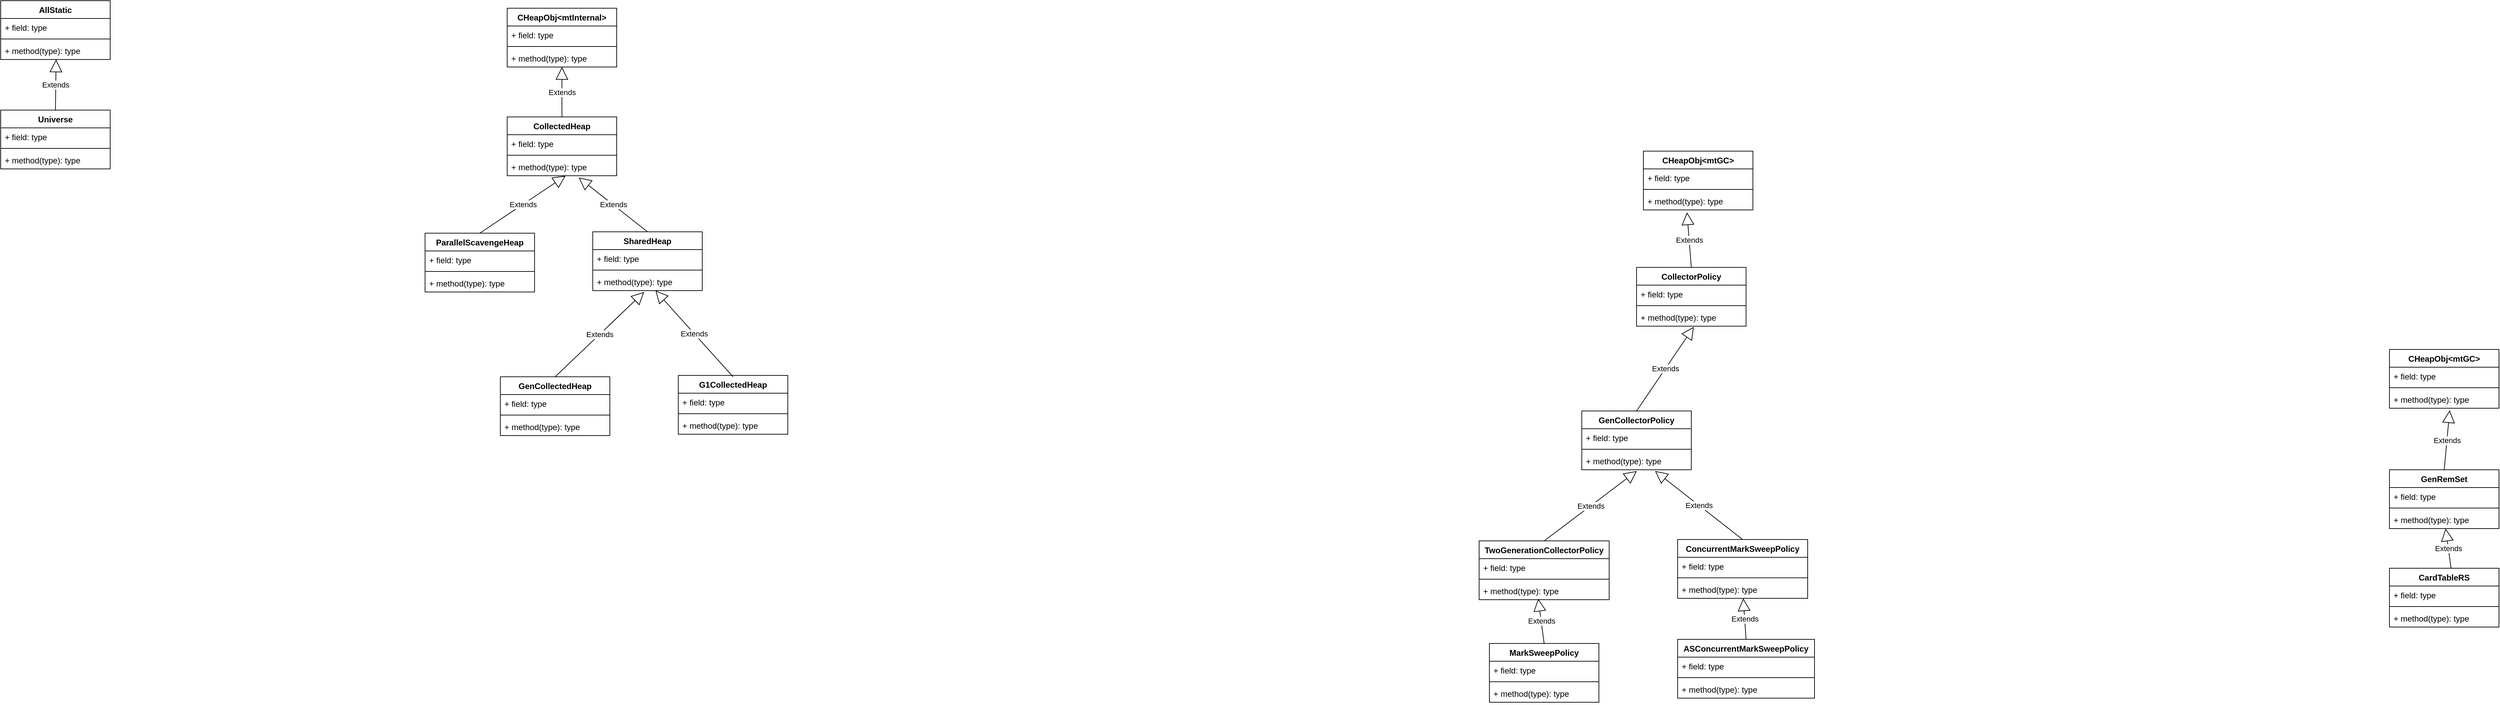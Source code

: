 <mxfile version="13.9.8" type="device"><diagram id="rnsZKOZ5hXB4rAUBjZo9" name="第 1 页"><mxGraphModel dx="1186" dy="592" grid="1" gridSize="10" guides="1" tooltips="1" connect="1" arrows="1" fold="1" page="1" pageScale="1" pageWidth="33000" pageHeight="46810" math="0" shadow="0"><root><mxCell id="0"/><mxCell id="1" parent="0"/><mxCell id="3cCr9pCbtUFyk3-1MCqQ-1" value="AllStatic" style="swimlane;fontStyle=1;align=center;verticalAlign=top;childLayout=stackLayout;horizontal=1;startSize=26;horizontalStack=0;resizeParent=1;resizeParentMax=0;resizeLast=0;collapsible=1;marginBottom=0;" vertex="1" parent="1"><mxGeometry x="540" y="150" width="160" height="86" as="geometry"/></mxCell><mxCell id="3cCr9pCbtUFyk3-1MCqQ-2" value="+ field: type" style="text;strokeColor=none;fillColor=none;align=left;verticalAlign=top;spacingLeft=4;spacingRight=4;overflow=hidden;rotatable=0;points=[[0,0.5],[1,0.5]];portConstraint=eastwest;" vertex="1" parent="3cCr9pCbtUFyk3-1MCqQ-1"><mxGeometry y="26" width="160" height="26" as="geometry"/></mxCell><mxCell id="3cCr9pCbtUFyk3-1MCqQ-3" value="" style="line;strokeWidth=1;fillColor=none;align=left;verticalAlign=middle;spacingTop=-1;spacingLeft=3;spacingRight=3;rotatable=0;labelPosition=right;points=[];portConstraint=eastwest;" vertex="1" parent="3cCr9pCbtUFyk3-1MCqQ-1"><mxGeometry y="52" width="160" height="8" as="geometry"/></mxCell><mxCell id="3cCr9pCbtUFyk3-1MCqQ-4" value="+ method(type): type" style="text;strokeColor=none;fillColor=none;align=left;verticalAlign=top;spacingLeft=4;spacingRight=4;overflow=hidden;rotatable=0;points=[[0,0.5],[1,0.5]];portConstraint=eastwest;" vertex="1" parent="3cCr9pCbtUFyk3-1MCqQ-1"><mxGeometry y="60" width="160" height="26" as="geometry"/></mxCell><mxCell id="3cCr9pCbtUFyk3-1MCqQ-5" value="Universe" style="swimlane;fontStyle=1;align=center;verticalAlign=top;childLayout=stackLayout;horizontal=1;startSize=26;horizontalStack=0;resizeParent=1;resizeParentMax=0;resizeLast=0;collapsible=1;marginBottom=0;" vertex="1" parent="1"><mxGeometry x="540" y="310" width="160" height="86" as="geometry"/></mxCell><mxCell id="3cCr9pCbtUFyk3-1MCqQ-13" value="Extends" style="endArrow=block;endSize=16;endFill=0;html=1;entryX=0.506;entryY=1;entryDx=0;entryDy=0;entryPerimeter=0;" edge="1" parent="3cCr9pCbtUFyk3-1MCqQ-5" target="3cCr9pCbtUFyk3-1MCqQ-4"><mxGeometry width="160" relative="1" as="geometry"><mxPoint x="80" as="sourcePoint"/><mxPoint x="240" as="targetPoint"/></mxGeometry></mxCell><mxCell id="3cCr9pCbtUFyk3-1MCqQ-6" value="+ field: type" style="text;strokeColor=none;fillColor=none;align=left;verticalAlign=top;spacingLeft=4;spacingRight=4;overflow=hidden;rotatable=0;points=[[0,0.5],[1,0.5]];portConstraint=eastwest;" vertex="1" parent="3cCr9pCbtUFyk3-1MCqQ-5"><mxGeometry y="26" width="160" height="26" as="geometry"/></mxCell><mxCell id="3cCr9pCbtUFyk3-1MCqQ-7" value="" style="line;strokeWidth=1;fillColor=none;align=left;verticalAlign=middle;spacingTop=-1;spacingLeft=3;spacingRight=3;rotatable=0;labelPosition=right;points=[];portConstraint=eastwest;" vertex="1" parent="3cCr9pCbtUFyk3-1MCqQ-5"><mxGeometry y="52" width="160" height="8" as="geometry"/></mxCell><mxCell id="3cCr9pCbtUFyk3-1MCqQ-8" value="+ method(type): type" style="text;strokeColor=none;fillColor=none;align=left;verticalAlign=top;spacingLeft=4;spacingRight=4;overflow=hidden;rotatable=0;points=[[0,0.5],[1,0.5]];portConstraint=eastwest;" vertex="1" parent="3cCr9pCbtUFyk3-1MCqQ-5"><mxGeometry y="60" width="160" height="26" as="geometry"/></mxCell><mxCell id="3cCr9pCbtUFyk3-1MCqQ-14" value="CollectedHeap" style="swimlane;fontStyle=1;align=center;verticalAlign=top;childLayout=stackLayout;horizontal=1;startSize=26;horizontalStack=0;resizeParent=1;resizeParentMax=0;resizeLast=0;collapsible=1;marginBottom=0;" vertex="1" parent="1"><mxGeometry x="1280" y="320" width="160" height="86" as="geometry"/></mxCell><mxCell id="3cCr9pCbtUFyk3-1MCqQ-22" value="Extends" style="endArrow=block;endSize=16;endFill=0;html=1;" edge="1" parent="3cCr9pCbtUFyk3-1MCqQ-14" target="3cCr9pCbtUFyk3-1MCqQ-21"><mxGeometry width="160" relative="1" as="geometry"><mxPoint x="80" as="sourcePoint"/><mxPoint x="240" as="targetPoint"/></mxGeometry></mxCell><mxCell id="3cCr9pCbtUFyk3-1MCqQ-15" value="+ field: type" style="text;strokeColor=none;fillColor=none;align=left;verticalAlign=top;spacingLeft=4;spacingRight=4;overflow=hidden;rotatable=0;points=[[0,0.5],[1,0.5]];portConstraint=eastwest;" vertex="1" parent="3cCr9pCbtUFyk3-1MCqQ-14"><mxGeometry y="26" width="160" height="26" as="geometry"/></mxCell><mxCell id="3cCr9pCbtUFyk3-1MCqQ-16" value="" style="line;strokeWidth=1;fillColor=none;align=left;verticalAlign=middle;spacingTop=-1;spacingLeft=3;spacingRight=3;rotatable=0;labelPosition=right;points=[];portConstraint=eastwest;" vertex="1" parent="3cCr9pCbtUFyk3-1MCqQ-14"><mxGeometry y="52" width="160" height="8" as="geometry"/></mxCell><mxCell id="3cCr9pCbtUFyk3-1MCqQ-17" value="+ method(type): type" style="text;strokeColor=none;fillColor=none;align=left;verticalAlign=top;spacingLeft=4;spacingRight=4;overflow=hidden;rotatable=0;points=[[0,0.5],[1,0.5]];portConstraint=eastwest;" vertex="1" parent="3cCr9pCbtUFyk3-1MCqQ-14"><mxGeometry y="60" width="160" height="26" as="geometry"/></mxCell><mxCell id="3cCr9pCbtUFyk3-1MCqQ-18" value="CHeapObj&lt;mtInternal&gt;" style="swimlane;fontStyle=1;align=center;verticalAlign=top;childLayout=stackLayout;horizontal=1;startSize=26;horizontalStack=0;resizeParent=1;resizeParentMax=0;resizeLast=0;collapsible=1;marginBottom=0;" vertex="1" parent="1"><mxGeometry x="1280" y="161" width="160" height="86" as="geometry"/></mxCell><mxCell id="3cCr9pCbtUFyk3-1MCqQ-19" value="+ field: type" style="text;strokeColor=none;fillColor=none;align=left;verticalAlign=top;spacingLeft=4;spacingRight=4;overflow=hidden;rotatable=0;points=[[0,0.5],[1,0.5]];portConstraint=eastwest;" vertex="1" parent="3cCr9pCbtUFyk3-1MCqQ-18"><mxGeometry y="26" width="160" height="26" as="geometry"/></mxCell><mxCell id="3cCr9pCbtUFyk3-1MCqQ-20" value="" style="line;strokeWidth=1;fillColor=none;align=left;verticalAlign=middle;spacingTop=-1;spacingLeft=3;spacingRight=3;rotatable=0;labelPosition=right;points=[];portConstraint=eastwest;" vertex="1" parent="3cCr9pCbtUFyk3-1MCqQ-18"><mxGeometry y="52" width="160" height="8" as="geometry"/></mxCell><mxCell id="3cCr9pCbtUFyk3-1MCqQ-21" value="+ method(type): type" style="text;strokeColor=none;fillColor=none;align=left;verticalAlign=top;spacingLeft=4;spacingRight=4;overflow=hidden;rotatable=0;points=[[0,0.5],[1,0.5]];portConstraint=eastwest;" vertex="1" parent="3cCr9pCbtUFyk3-1MCqQ-18"><mxGeometry y="60" width="160" height="26" as="geometry"/></mxCell><mxCell id="3cCr9pCbtUFyk3-1MCqQ-23" value="ParallelScavengeHeap" style="swimlane;fontStyle=1;align=center;verticalAlign=top;childLayout=stackLayout;horizontal=1;startSize=26;horizontalStack=0;resizeParent=1;resizeParentMax=0;resizeLast=0;collapsible=1;marginBottom=0;" vertex="1" parent="1"><mxGeometry x="1160" y="490" width="160" height="86" as="geometry"/></mxCell><mxCell id="3cCr9pCbtUFyk3-1MCqQ-27" value="Extends" style="endArrow=block;endSize=16;endFill=0;html=1;entryX=0.533;entryY=1.006;entryDx=0;entryDy=0;entryPerimeter=0;" edge="1" parent="3cCr9pCbtUFyk3-1MCqQ-23" target="3cCr9pCbtUFyk3-1MCqQ-17"><mxGeometry width="160" relative="1" as="geometry"><mxPoint x="80" as="sourcePoint"/><mxPoint x="240" as="targetPoint"/></mxGeometry></mxCell><mxCell id="3cCr9pCbtUFyk3-1MCqQ-24" value="+ field: type" style="text;strokeColor=none;fillColor=none;align=left;verticalAlign=top;spacingLeft=4;spacingRight=4;overflow=hidden;rotatable=0;points=[[0,0.5],[1,0.5]];portConstraint=eastwest;" vertex="1" parent="3cCr9pCbtUFyk3-1MCqQ-23"><mxGeometry y="26" width="160" height="26" as="geometry"/></mxCell><mxCell id="3cCr9pCbtUFyk3-1MCqQ-25" value="" style="line;strokeWidth=1;fillColor=none;align=left;verticalAlign=middle;spacingTop=-1;spacingLeft=3;spacingRight=3;rotatable=0;labelPosition=right;points=[];portConstraint=eastwest;" vertex="1" parent="3cCr9pCbtUFyk3-1MCqQ-23"><mxGeometry y="52" width="160" height="8" as="geometry"/></mxCell><mxCell id="3cCr9pCbtUFyk3-1MCqQ-26" value="+ method(type): type" style="text;strokeColor=none;fillColor=none;align=left;verticalAlign=top;spacingLeft=4;spacingRight=4;overflow=hidden;rotatable=0;points=[[0,0.5],[1,0.5]];portConstraint=eastwest;" vertex="1" parent="3cCr9pCbtUFyk3-1MCqQ-23"><mxGeometry y="60" width="160" height="26" as="geometry"/></mxCell><mxCell id="3cCr9pCbtUFyk3-1MCqQ-28" value="MarkSweepPolicy" style="swimlane;fontStyle=1;align=center;verticalAlign=top;childLayout=stackLayout;horizontal=1;startSize=26;horizontalStack=0;resizeParent=1;resizeParentMax=0;resizeLast=0;collapsible=1;marginBottom=0;" vertex="1" parent="1"><mxGeometry x="2715" y="1090" width="160" height="86" as="geometry"/></mxCell><mxCell id="3cCr9pCbtUFyk3-1MCqQ-36" value="Extends" style="endArrow=block;endSize=16;endFill=0;html=1;entryX=0.454;entryY=0.942;entryDx=0;entryDy=0;entryPerimeter=0;" edge="1" parent="3cCr9pCbtUFyk3-1MCqQ-28" target="3cCr9pCbtUFyk3-1MCqQ-35"><mxGeometry width="160" relative="1" as="geometry"><mxPoint x="80" as="sourcePoint"/><mxPoint x="240" as="targetPoint"/></mxGeometry></mxCell><mxCell id="3cCr9pCbtUFyk3-1MCqQ-29" value="+ field: type" style="text;strokeColor=none;fillColor=none;align=left;verticalAlign=top;spacingLeft=4;spacingRight=4;overflow=hidden;rotatable=0;points=[[0,0.5],[1,0.5]];portConstraint=eastwest;" vertex="1" parent="3cCr9pCbtUFyk3-1MCqQ-28"><mxGeometry y="26" width="160" height="26" as="geometry"/></mxCell><mxCell id="3cCr9pCbtUFyk3-1MCqQ-30" value="" style="line;strokeWidth=1;fillColor=none;align=left;verticalAlign=middle;spacingTop=-1;spacingLeft=3;spacingRight=3;rotatable=0;labelPosition=right;points=[];portConstraint=eastwest;" vertex="1" parent="3cCr9pCbtUFyk3-1MCqQ-28"><mxGeometry y="52" width="160" height="8" as="geometry"/></mxCell><mxCell id="3cCr9pCbtUFyk3-1MCqQ-31" value="+ method(type): type" style="text;strokeColor=none;fillColor=none;align=left;verticalAlign=top;spacingLeft=4;spacingRight=4;overflow=hidden;rotatable=0;points=[[0,0.5],[1,0.5]];portConstraint=eastwest;" vertex="1" parent="3cCr9pCbtUFyk3-1MCqQ-28"><mxGeometry y="60" width="160" height="26" as="geometry"/></mxCell><mxCell id="3cCr9pCbtUFyk3-1MCqQ-32" value="TwoGenerationCollectorPolicy" style="swimlane;fontStyle=1;align=center;verticalAlign=top;childLayout=stackLayout;horizontal=1;startSize=26;horizontalStack=0;resizeParent=1;resizeParentMax=0;resizeLast=0;collapsible=1;marginBottom=0;" vertex="1" parent="1"><mxGeometry x="2700" y="940" width="190" height="86" as="geometry"/></mxCell><mxCell id="3cCr9pCbtUFyk3-1MCqQ-41" value="Extends" style="endArrow=block;endSize=16;endFill=0;html=1;entryX=0.502;entryY=1.071;entryDx=0;entryDy=0;entryPerimeter=0;" edge="1" parent="3cCr9pCbtUFyk3-1MCqQ-32" target="3cCr9pCbtUFyk3-1MCqQ-40"><mxGeometry width="160" relative="1" as="geometry"><mxPoint x="95" as="sourcePoint"/><mxPoint x="255" as="targetPoint"/></mxGeometry></mxCell><mxCell id="3cCr9pCbtUFyk3-1MCqQ-33" value="+ field: type" style="text;strokeColor=none;fillColor=none;align=left;verticalAlign=top;spacingLeft=4;spacingRight=4;overflow=hidden;rotatable=0;points=[[0,0.5],[1,0.5]];portConstraint=eastwest;" vertex="1" parent="3cCr9pCbtUFyk3-1MCqQ-32"><mxGeometry y="26" width="190" height="26" as="geometry"/></mxCell><mxCell id="3cCr9pCbtUFyk3-1MCqQ-34" value="" style="line;strokeWidth=1;fillColor=none;align=left;verticalAlign=middle;spacingTop=-1;spacingLeft=3;spacingRight=3;rotatable=0;labelPosition=right;points=[];portConstraint=eastwest;" vertex="1" parent="3cCr9pCbtUFyk3-1MCqQ-32"><mxGeometry y="52" width="190" height="8" as="geometry"/></mxCell><mxCell id="3cCr9pCbtUFyk3-1MCqQ-35" value="+ method(type): type" style="text;strokeColor=none;fillColor=none;align=left;verticalAlign=top;spacingLeft=4;spacingRight=4;overflow=hidden;rotatable=0;points=[[0,0.5],[1,0.5]];portConstraint=eastwest;" vertex="1" parent="3cCr9pCbtUFyk3-1MCqQ-32"><mxGeometry y="60" width="190" height="26" as="geometry"/></mxCell><mxCell id="3cCr9pCbtUFyk3-1MCqQ-37" value="GenCollectorPolicy" style="swimlane;fontStyle=1;align=center;verticalAlign=top;childLayout=stackLayout;horizontal=1;startSize=26;horizontalStack=0;resizeParent=1;resizeParentMax=0;resizeLast=0;collapsible=1;marginBottom=0;" vertex="1" parent="1"><mxGeometry x="2850" y="750" width="160" height="86" as="geometry"/></mxCell><mxCell id="3cCr9pCbtUFyk3-1MCqQ-46" value="Extends" style="endArrow=block;endSize=16;endFill=0;html=1;entryX=0.523;entryY=1.038;entryDx=0;entryDy=0;entryPerimeter=0;" edge="1" parent="3cCr9pCbtUFyk3-1MCqQ-37" target="3cCr9pCbtUFyk3-1MCqQ-45"><mxGeometry width="160" relative="1" as="geometry"><mxPoint x="80" as="sourcePoint"/><mxPoint x="240" as="targetPoint"/></mxGeometry></mxCell><mxCell id="3cCr9pCbtUFyk3-1MCqQ-38" value="+ field: type" style="text;strokeColor=none;fillColor=none;align=left;verticalAlign=top;spacingLeft=4;spacingRight=4;overflow=hidden;rotatable=0;points=[[0,0.5],[1,0.5]];portConstraint=eastwest;" vertex="1" parent="3cCr9pCbtUFyk3-1MCqQ-37"><mxGeometry y="26" width="160" height="26" as="geometry"/></mxCell><mxCell id="3cCr9pCbtUFyk3-1MCqQ-39" value="" style="line;strokeWidth=1;fillColor=none;align=left;verticalAlign=middle;spacingTop=-1;spacingLeft=3;spacingRight=3;rotatable=0;labelPosition=right;points=[];portConstraint=eastwest;" vertex="1" parent="3cCr9pCbtUFyk3-1MCqQ-37"><mxGeometry y="52" width="160" height="8" as="geometry"/></mxCell><mxCell id="3cCr9pCbtUFyk3-1MCqQ-40" value="+ method(type): type" style="text;strokeColor=none;fillColor=none;align=left;verticalAlign=top;spacingLeft=4;spacingRight=4;overflow=hidden;rotatable=0;points=[[0,0.5],[1,0.5]];portConstraint=eastwest;" vertex="1" parent="3cCr9pCbtUFyk3-1MCqQ-37"><mxGeometry y="60" width="160" height="26" as="geometry"/></mxCell><mxCell id="3cCr9pCbtUFyk3-1MCqQ-42" value="CollectorPolicy" style="swimlane;fontStyle=1;align=center;verticalAlign=top;childLayout=stackLayout;horizontal=1;startSize=26;horizontalStack=0;resizeParent=1;resizeParentMax=0;resizeLast=0;collapsible=1;marginBottom=0;" vertex="1" parent="1"><mxGeometry x="2930" y="540" width="160" height="86" as="geometry"/></mxCell><mxCell id="3cCr9pCbtUFyk3-1MCqQ-51" value="Extends" style="endArrow=block;endSize=16;endFill=0;html=1;entryX=0.398;entryY=1.135;entryDx=0;entryDy=0;entryPerimeter=0;" edge="1" parent="3cCr9pCbtUFyk3-1MCqQ-42" target="3cCr9pCbtUFyk3-1MCqQ-50"><mxGeometry width="160" relative="1" as="geometry"><mxPoint x="80" as="sourcePoint"/><mxPoint x="100" y="-80" as="targetPoint"/></mxGeometry></mxCell><mxCell id="3cCr9pCbtUFyk3-1MCqQ-43" value="+ field: type" style="text;strokeColor=none;fillColor=none;align=left;verticalAlign=top;spacingLeft=4;spacingRight=4;overflow=hidden;rotatable=0;points=[[0,0.5],[1,0.5]];portConstraint=eastwest;" vertex="1" parent="3cCr9pCbtUFyk3-1MCqQ-42"><mxGeometry y="26" width="160" height="26" as="geometry"/></mxCell><mxCell id="3cCr9pCbtUFyk3-1MCqQ-44" value="" style="line;strokeWidth=1;fillColor=none;align=left;verticalAlign=middle;spacingTop=-1;spacingLeft=3;spacingRight=3;rotatable=0;labelPosition=right;points=[];portConstraint=eastwest;" vertex="1" parent="3cCr9pCbtUFyk3-1MCqQ-42"><mxGeometry y="52" width="160" height="8" as="geometry"/></mxCell><mxCell id="3cCr9pCbtUFyk3-1MCqQ-45" value="+ method(type): type" style="text;strokeColor=none;fillColor=none;align=left;verticalAlign=top;spacingLeft=4;spacingRight=4;overflow=hidden;rotatable=0;points=[[0,0.5],[1,0.5]];portConstraint=eastwest;" vertex="1" parent="3cCr9pCbtUFyk3-1MCqQ-42"><mxGeometry y="60" width="160" height="26" as="geometry"/></mxCell><mxCell id="3cCr9pCbtUFyk3-1MCqQ-47" value="CHeapObj&lt;mtGC&gt;" style="swimlane;fontStyle=1;align=center;verticalAlign=top;childLayout=stackLayout;horizontal=1;startSize=26;horizontalStack=0;resizeParent=1;resizeParentMax=0;resizeLast=0;collapsible=1;marginBottom=0;" vertex="1" parent="1"><mxGeometry x="2940" y="370" width="160" height="86" as="geometry"/></mxCell><mxCell id="3cCr9pCbtUFyk3-1MCqQ-48" value="+ field: type" style="text;strokeColor=none;fillColor=none;align=left;verticalAlign=top;spacingLeft=4;spacingRight=4;overflow=hidden;rotatable=0;points=[[0,0.5],[1,0.5]];portConstraint=eastwest;" vertex="1" parent="3cCr9pCbtUFyk3-1MCqQ-47"><mxGeometry y="26" width="160" height="26" as="geometry"/></mxCell><mxCell id="3cCr9pCbtUFyk3-1MCqQ-49" value="" style="line;strokeWidth=1;fillColor=none;align=left;verticalAlign=middle;spacingTop=-1;spacingLeft=3;spacingRight=3;rotatable=0;labelPosition=right;points=[];portConstraint=eastwest;" vertex="1" parent="3cCr9pCbtUFyk3-1MCqQ-47"><mxGeometry y="52" width="160" height="8" as="geometry"/></mxCell><mxCell id="3cCr9pCbtUFyk3-1MCqQ-50" value="+ method(type): type" style="text;strokeColor=none;fillColor=none;align=left;verticalAlign=top;spacingLeft=4;spacingRight=4;overflow=hidden;rotatable=0;points=[[0,0.5],[1,0.5]];portConstraint=eastwest;" vertex="1" parent="3cCr9pCbtUFyk3-1MCqQ-47"><mxGeometry y="60" width="160" height="26" as="geometry"/></mxCell><mxCell id="3cCr9pCbtUFyk3-1MCqQ-52" value="ConcurrentMarkSweepPolicy" style="swimlane;fontStyle=1;align=center;verticalAlign=top;childLayout=stackLayout;horizontal=1;startSize=26;horizontalStack=0;resizeParent=1;resizeParentMax=0;resizeLast=0;collapsible=1;marginBottom=0;" vertex="1" parent="1"><mxGeometry x="2990" y="938" width="190" height="86" as="geometry"/></mxCell><mxCell id="3cCr9pCbtUFyk3-1MCqQ-53" value="+ field: type" style="text;strokeColor=none;fillColor=none;align=left;verticalAlign=top;spacingLeft=4;spacingRight=4;overflow=hidden;rotatable=0;points=[[0,0.5],[1,0.5]];portConstraint=eastwest;" vertex="1" parent="3cCr9pCbtUFyk3-1MCqQ-52"><mxGeometry y="26" width="190" height="26" as="geometry"/></mxCell><mxCell id="3cCr9pCbtUFyk3-1MCqQ-54" value="" style="line;strokeWidth=1;fillColor=none;align=left;verticalAlign=middle;spacingTop=-1;spacingLeft=3;spacingRight=3;rotatable=0;labelPosition=right;points=[];portConstraint=eastwest;" vertex="1" parent="3cCr9pCbtUFyk3-1MCqQ-52"><mxGeometry y="52" width="190" height="8" as="geometry"/></mxCell><mxCell id="3cCr9pCbtUFyk3-1MCqQ-55" value="+ method(type): type" style="text;strokeColor=none;fillColor=none;align=left;verticalAlign=top;spacingLeft=4;spacingRight=4;overflow=hidden;rotatable=0;points=[[0,0.5],[1,0.5]];portConstraint=eastwest;" vertex="1" parent="3cCr9pCbtUFyk3-1MCqQ-52"><mxGeometry y="60" width="190" height="26" as="geometry"/></mxCell><mxCell id="3cCr9pCbtUFyk3-1MCqQ-56" value="Extends" style="endArrow=block;endSize=16;endFill=0;html=1;entryX=0.669;entryY=1.071;entryDx=0;entryDy=0;entryPerimeter=0;exitX=0.5;exitY=0;exitDx=0;exitDy=0;" edge="1" parent="1" source="3cCr9pCbtUFyk3-1MCqQ-52" target="3cCr9pCbtUFyk3-1MCqQ-40"><mxGeometry width="160" relative="1" as="geometry"><mxPoint x="3080" y="940" as="sourcePoint"/><mxPoint x="3240" y="940" as="targetPoint"/></mxGeometry></mxCell><mxCell id="3cCr9pCbtUFyk3-1MCqQ-57" value="ASConcurrentMarkSweepPolicy" style="swimlane;fontStyle=1;align=center;verticalAlign=top;childLayout=stackLayout;horizontal=1;startSize=26;horizontalStack=0;resizeParent=1;resizeParentMax=0;resizeLast=0;collapsible=1;marginBottom=0;" vertex="1" parent="1"><mxGeometry x="2990" y="1084" width="200" height="86" as="geometry"/></mxCell><mxCell id="3cCr9pCbtUFyk3-1MCqQ-58" value="+ field: type" style="text;strokeColor=none;fillColor=none;align=left;verticalAlign=top;spacingLeft=4;spacingRight=4;overflow=hidden;rotatable=0;points=[[0,0.5],[1,0.5]];portConstraint=eastwest;" vertex="1" parent="3cCr9pCbtUFyk3-1MCqQ-57"><mxGeometry y="26" width="200" height="26" as="geometry"/></mxCell><mxCell id="3cCr9pCbtUFyk3-1MCqQ-59" value="" style="line;strokeWidth=1;fillColor=none;align=left;verticalAlign=middle;spacingTop=-1;spacingLeft=3;spacingRight=3;rotatable=0;labelPosition=right;points=[];portConstraint=eastwest;" vertex="1" parent="3cCr9pCbtUFyk3-1MCqQ-57"><mxGeometry y="52" width="200" height="8" as="geometry"/></mxCell><mxCell id="3cCr9pCbtUFyk3-1MCqQ-60" value="+ method(type): type" style="text;strokeColor=none;fillColor=none;align=left;verticalAlign=top;spacingLeft=4;spacingRight=4;overflow=hidden;rotatable=0;points=[[0,0.5],[1,0.5]];portConstraint=eastwest;" vertex="1" parent="3cCr9pCbtUFyk3-1MCqQ-57"><mxGeometry y="60" width="200" height="26" as="geometry"/></mxCell><mxCell id="3cCr9pCbtUFyk3-1MCqQ-61" value="Extends" style="endArrow=block;endSize=16;endFill=0;html=1;exitX=0.5;exitY=0;exitDx=0;exitDy=0;" edge="1" parent="1" source="3cCr9pCbtUFyk3-1MCqQ-57" target="3cCr9pCbtUFyk3-1MCqQ-55"><mxGeometry width="160" relative="1" as="geometry"><mxPoint x="3090" y="1080" as="sourcePoint"/><mxPoint x="3250" y="1080" as="targetPoint"/></mxGeometry></mxCell><mxCell id="3cCr9pCbtUFyk3-1MCqQ-62" value="SharedHeap" style="swimlane;fontStyle=1;align=center;verticalAlign=top;childLayout=stackLayout;horizontal=1;startSize=26;horizontalStack=0;resizeParent=1;resizeParentMax=0;resizeLast=0;collapsible=1;marginBottom=0;" vertex="1" parent="1"><mxGeometry x="1405" y="488" width="160" height="86" as="geometry"/></mxCell><mxCell id="3cCr9pCbtUFyk3-1MCqQ-63" value="+ field: type" style="text;strokeColor=none;fillColor=none;align=left;verticalAlign=top;spacingLeft=4;spacingRight=4;overflow=hidden;rotatable=0;points=[[0,0.5],[1,0.5]];portConstraint=eastwest;" vertex="1" parent="3cCr9pCbtUFyk3-1MCqQ-62"><mxGeometry y="26" width="160" height="26" as="geometry"/></mxCell><mxCell id="3cCr9pCbtUFyk3-1MCqQ-64" value="" style="line;strokeWidth=1;fillColor=none;align=left;verticalAlign=middle;spacingTop=-1;spacingLeft=3;spacingRight=3;rotatable=0;labelPosition=right;points=[];portConstraint=eastwest;" vertex="1" parent="3cCr9pCbtUFyk3-1MCqQ-62"><mxGeometry y="52" width="160" height="8" as="geometry"/></mxCell><mxCell id="3cCr9pCbtUFyk3-1MCqQ-65" value="+ method(type): type" style="text;strokeColor=none;fillColor=none;align=left;verticalAlign=top;spacingLeft=4;spacingRight=4;overflow=hidden;rotatable=0;points=[[0,0.5],[1,0.5]];portConstraint=eastwest;" vertex="1" parent="3cCr9pCbtUFyk3-1MCqQ-62"><mxGeometry y="60" width="160" height="26" as="geometry"/></mxCell><mxCell id="3cCr9pCbtUFyk3-1MCqQ-66" value="Extends" style="endArrow=block;endSize=16;endFill=0;html=1;entryX=0.653;entryY=1.103;entryDx=0;entryDy=0;entryPerimeter=0;exitX=0.5;exitY=0;exitDx=0;exitDy=0;" edge="1" parent="1" source="3cCr9pCbtUFyk3-1MCqQ-62" target="3cCr9pCbtUFyk3-1MCqQ-17"><mxGeometry width="160" relative="1" as="geometry"><mxPoint x="1490" y="470" as="sourcePoint"/><mxPoint x="1650" y="470" as="targetPoint"/></mxGeometry></mxCell><mxCell id="3cCr9pCbtUFyk3-1MCqQ-68" value="GenCollectedHeap" style="swimlane;fontStyle=1;align=center;verticalAlign=top;childLayout=stackLayout;horizontal=1;startSize=26;horizontalStack=0;resizeParent=1;resizeParentMax=0;resizeLast=0;collapsible=1;marginBottom=0;" vertex="1" parent="1"><mxGeometry x="1270" y="700" width="160" height="86" as="geometry"/></mxCell><mxCell id="3cCr9pCbtUFyk3-1MCqQ-72" value="Extends" style="endArrow=block;endSize=16;endFill=0;html=1;entryX=0.469;entryY=1.077;entryDx=0;entryDy=0;entryPerimeter=0;" edge="1" parent="3cCr9pCbtUFyk3-1MCqQ-68" target="3cCr9pCbtUFyk3-1MCqQ-65"><mxGeometry width="160" relative="1" as="geometry"><mxPoint x="80" as="sourcePoint"/><mxPoint x="240" as="targetPoint"/></mxGeometry></mxCell><mxCell id="3cCr9pCbtUFyk3-1MCqQ-69" value="+ field: type" style="text;strokeColor=none;fillColor=none;align=left;verticalAlign=top;spacingLeft=4;spacingRight=4;overflow=hidden;rotatable=0;points=[[0,0.5],[1,0.5]];portConstraint=eastwest;" vertex="1" parent="3cCr9pCbtUFyk3-1MCqQ-68"><mxGeometry y="26" width="160" height="26" as="geometry"/></mxCell><mxCell id="3cCr9pCbtUFyk3-1MCqQ-70" value="" style="line;strokeWidth=1;fillColor=none;align=left;verticalAlign=middle;spacingTop=-1;spacingLeft=3;spacingRight=3;rotatable=0;labelPosition=right;points=[];portConstraint=eastwest;" vertex="1" parent="3cCr9pCbtUFyk3-1MCqQ-68"><mxGeometry y="52" width="160" height="8" as="geometry"/></mxCell><mxCell id="3cCr9pCbtUFyk3-1MCqQ-71" value="+ method(type): type" style="text;strokeColor=none;fillColor=none;align=left;verticalAlign=top;spacingLeft=4;spacingRight=4;overflow=hidden;rotatable=0;points=[[0,0.5],[1,0.5]];portConstraint=eastwest;" vertex="1" parent="3cCr9pCbtUFyk3-1MCqQ-68"><mxGeometry y="60" width="160" height="26" as="geometry"/></mxCell><mxCell id="3cCr9pCbtUFyk3-1MCqQ-73" value="G1CollectedHeap" style="swimlane;fontStyle=1;align=center;verticalAlign=top;childLayout=stackLayout;horizontal=1;startSize=26;horizontalStack=0;resizeParent=1;resizeParentMax=0;resizeLast=0;collapsible=1;marginBottom=0;" vertex="1" parent="1"><mxGeometry x="1530" y="698" width="160" height="86" as="geometry"/></mxCell><mxCell id="3cCr9pCbtUFyk3-1MCqQ-77" value="Extends" style="endArrow=block;endSize=16;endFill=0;html=1;" edge="1" parent="3cCr9pCbtUFyk3-1MCqQ-73" target="3cCr9pCbtUFyk3-1MCqQ-65"><mxGeometry width="160" relative="1" as="geometry"><mxPoint x="80" y="2" as="sourcePoint"/><mxPoint x="240" y="2" as="targetPoint"/></mxGeometry></mxCell><mxCell id="3cCr9pCbtUFyk3-1MCqQ-74" value="+ field: type" style="text;strokeColor=none;fillColor=none;align=left;verticalAlign=top;spacingLeft=4;spacingRight=4;overflow=hidden;rotatable=0;points=[[0,0.5],[1,0.5]];portConstraint=eastwest;" vertex="1" parent="3cCr9pCbtUFyk3-1MCqQ-73"><mxGeometry y="26" width="160" height="26" as="geometry"/></mxCell><mxCell id="3cCr9pCbtUFyk3-1MCqQ-75" value="" style="line;strokeWidth=1;fillColor=none;align=left;verticalAlign=middle;spacingTop=-1;spacingLeft=3;spacingRight=3;rotatable=0;labelPosition=right;points=[];portConstraint=eastwest;" vertex="1" parent="3cCr9pCbtUFyk3-1MCqQ-73"><mxGeometry y="52" width="160" height="8" as="geometry"/></mxCell><mxCell id="3cCr9pCbtUFyk3-1MCqQ-76" value="+ method(type): type" style="text;strokeColor=none;fillColor=none;align=left;verticalAlign=top;spacingLeft=4;spacingRight=4;overflow=hidden;rotatable=0;points=[[0,0.5],[1,0.5]];portConstraint=eastwest;" vertex="1" parent="3cCr9pCbtUFyk3-1MCqQ-73"><mxGeometry y="60" width="160" height="26" as="geometry"/></mxCell><mxCell id="3cCr9pCbtUFyk3-1MCqQ-78" value="CardTableRS" style="swimlane;fontStyle=1;align=center;verticalAlign=top;childLayout=stackLayout;horizontal=1;startSize=26;horizontalStack=0;resizeParent=1;resizeParentMax=0;resizeLast=0;collapsible=1;marginBottom=0;" vertex="1" parent="1"><mxGeometry x="4030" y="980" width="160" height="86" as="geometry"/></mxCell><mxCell id="3cCr9pCbtUFyk3-1MCqQ-86" value="Extends" style="endArrow=block;endSize=16;endFill=0;html=1;entryX=0.513;entryY=1;entryDx=0;entryDy=0;entryPerimeter=0;" edge="1" parent="3cCr9pCbtUFyk3-1MCqQ-78" target="3cCr9pCbtUFyk3-1MCqQ-85"><mxGeometry width="160" relative="1" as="geometry"><mxPoint x="90" as="sourcePoint"/><mxPoint x="250" as="targetPoint"/></mxGeometry></mxCell><mxCell id="3cCr9pCbtUFyk3-1MCqQ-79" value="+ field: type" style="text;strokeColor=none;fillColor=none;align=left;verticalAlign=top;spacingLeft=4;spacingRight=4;overflow=hidden;rotatable=0;points=[[0,0.5],[1,0.5]];portConstraint=eastwest;" vertex="1" parent="3cCr9pCbtUFyk3-1MCqQ-78"><mxGeometry y="26" width="160" height="26" as="geometry"/></mxCell><mxCell id="3cCr9pCbtUFyk3-1MCqQ-80" value="" style="line;strokeWidth=1;fillColor=none;align=left;verticalAlign=middle;spacingTop=-1;spacingLeft=3;spacingRight=3;rotatable=0;labelPosition=right;points=[];portConstraint=eastwest;" vertex="1" parent="3cCr9pCbtUFyk3-1MCqQ-78"><mxGeometry y="52" width="160" height="8" as="geometry"/></mxCell><mxCell id="3cCr9pCbtUFyk3-1MCqQ-81" value="+ method(type): type" style="text;strokeColor=none;fillColor=none;align=left;verticalAlign=top;spacingLeft=4;spacingRight=4;overflow=hidden;rotatable=0;points=[[0,0.5],[1,0.5]];portConstraint=eastwest;" vertex="1" parent="3cCr9pCbtUFyk3-1MCqQ-78"><mxGeometry y="60" width="160" height="26" as="geometry"/></mxCell><mxCell id="3cCr9pCbtUFyk3-1MCqQ-82" value="GenRemSet" style="swimlane;fontStyle=1;align=center;verticalAlign=top;childLayout=stackLayout;horizontal=1;startSize=26;horizontalStack=0;resizeParent=1;resizeParentMax=0;resizeLast=0;collapsible=1;marginBottom=0;" vertex="1" parent="1"><mxGeometry x="4030" y="836" width="160" height="86" as="geometry"/></mxCell><mxCell id="3cCr9pCbtUFyk3-1MCqQ-83" value="+ field: type" style="text;strokeColor=none;fillColor=none;align=left;verticalAlign=top;spacingLeft=4;spacingRight=4;overflow=hidden;rotatable=0;points=[[0,0.5],[1,0.5]];portConstraint=eastwest;" vertex="1" parent="3cCr9pCbtUFyk3-1MCqQ-82"><mxGeometry y="26" width="160" height="26" as="geometry"/></mxCell><mxCell id="3cCr9pCbtUFyk3-1MCqQ-84" value="" style="line;strokeWidth=1;fillColor=none;align=left;verticalAlign=middle;spacingTop=-1;spacingLeft=3;spacingRight=3;rotatable=0;labelPosition=right;points=[];portConstraint=eastwest;" vertex="1" parent="3cCr9pCbtUFyk3-1MCqQ-82"><mxGeometry y="52" width="160" height="8" as="geometry"/></mxCell><mxCell id="3cCr9pCbtUFyk3-1MCqQ-85" value="+ method(type): type" style="text;strokeColor=none;fillColor=none;align=left;verticalAlign=top;spacingLeft=4;spacingRight=4;overflow=hidden;rotatable=0;points=[[0,0.5],[1,0.5]];portConstraint=eastwest;" vertex="1" parent="3cCr9pCbtUFyk3-1MCqQ-82"><mxGeometry y="60" width="160" height="26" as="geometry"/></mxCell><mxCell id="3cCr9pCbtUFyk3-1MCqQ-87" value="CHeapObj&lt;mtGC&gt;" style="swimlane;fontStyle=1;align=center;verticalAlign=top;childLayout=stackLayout;horizontal=1;startSize=26;horizontalStack=0;resizeParent=1;resizeParentMax=0;resizeLast=0;collapsible=1;marginBottom=0;" vertex="1" parent="1"><mxGeometry x="4030" y="660" width="160" height="86" as="geometry"/></mxCell><mxCell id="3cCr9pCbtUFyk3-1MCqQ-88" value="+ field: type" style="text;strokeColor=none;fillColor=none;align=left;verticalAlign=top;spacingLeft=4;spacingRight=4;overflow=hidden;rotatable=0;points=[[0,0.5],[1,0.5]];portConstraint=eastwest;" vertex="1" parent="3cCr9pCbtUFyk3-1MCqQ-87"><mxGeometry y="26" width="160" height="26" as="geometry"/></mxCell><mxCell id="3cCr9pCbtUFyk3-1MCqQ-89" value="" style="line;strokeWidth=1;fillColor=none;align=left;verticalAlign=middle;spacingTop=-1;spacingLeft=3;spacingRight=3;rotatable=0;labelPosition=right;points=[];portConstraint=eastwest;" vertex="1" parent="3cCr9pCbtUFyk3-1MCqQ-87"><mxGeometry y="52" width="160" height="8" as="geometry"/></mxCell><mxCell id="3cCr9pCbtUFyk3-1MCqQ-90" value="+ method(type): type" style="text;strokeColor=none;fillColor=none;align=left;verticalAlign=top;spacingLeft=4;spacingRight=4;overflow=hidden;rotatable=0;points=[[0,0.5],[1,0.5]];portConstraint=eastwest;" vertex="1" parent="3cCr9pCbtUFyk3-1MCqQ-87"><mxGeometry y="60" width="160" height="26" as="geometry"/></mxCell><mxCell id="3cCr9pCbtUFyk3-1MCqQ-91" value="Extends" style="endArrow=block;endSize=16;endFill=0;html=1;entryX=0.55;entryY=1.115;entryDx=0;entryDy=0;entryPerimeter=0;exitX=0.5;exitY=0;exitDx=0;exitDy=0;" edge="1" parent="1" source="3cCr9pCbtUFyk3-1MCqQ-82" target="3cCr9pCbtUFyk3-1MCqQ-90"><mxGeometry width="160" relative="1" as="geometry"><mxPoint x="4120" y="810" as="sourcePoint"/><mxPoint x="4280" y="810" as="targetPoint"/></mxGeometry></mxCell></root></mxGraphModel></diagram></mxfile>